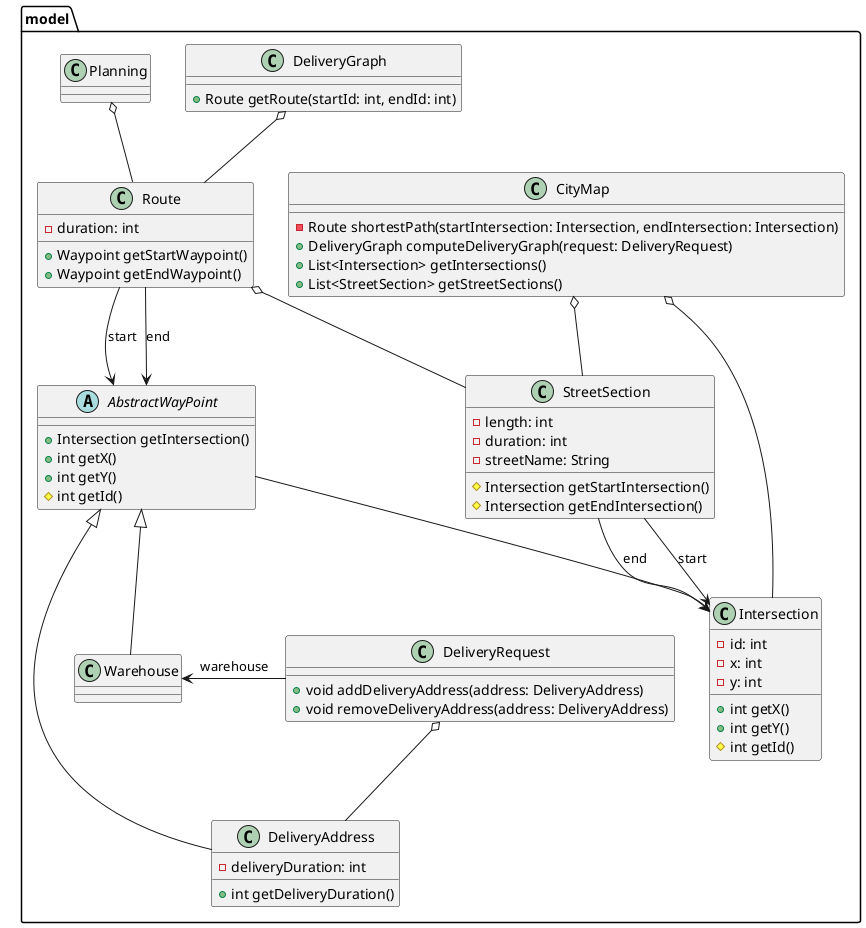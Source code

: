 @startuml

package model {
    class CityMap {
       -Route shortestPath(startIntersection: Intersection, endIntersection: Intersection)
       +DeliveryGraph computeDeliveryGraph(request: DeliveryRequest)
       +List<Intersection> getIntersections()
       +List<StreetSection> getStreetSections()
    }

    class DeliveryGraph {
        +Route getRoute(startId: int, endId: int)
    }

    class StreetSection {
        -length: int
        -duration: int
        -streetName: String
        #Intersection getStartIntersection()
        #Intersection getEndIntersection()
    }

    class Intersection {
        -id: int
        -x: int
        -y: int
        +int getX()
        +int getY()
        #int getId()
    }

    abstract class AbstractWayPoint {
        +Intersection getIntersection()
        +int getX()
        +int getY()
        #int getId()
    }

    class DeliveryAddress {
        -deliveryDuration: int
'        -deliveryIntervalStart: int
'        -deliveryIntervalEnd: int
        +int getDeliveryDuration()
    }

    class Warehouse {
    }

    class DeliveryRequest {
        +void addDeliveryAddress(address: DeliveryAddress)
        +void removeDeliveryAddress(address: DeliveryAddress)
    }

    class Planning {
    }

    class Route {
        -duration: int
        +Waypoint getStartWaypoint()
        +Waypoint getEndWaypoint()
    }

    CityMap o-- StreetSection
    CityMap o-- Intersection
    AbstractWayPoint --> Intersection
    StreetSection --> Intersection : end
    StreetSection --> Intersection : start
    Route o-- StreetSection
    Route --> AbstractWayPoint : end
    Route --> AbstractWayPoint : start
    AbstractWayPoint <|-- DeliveryAddress
    AbstractWayPoint <|-- Warehouse
    DeliveryRequest o-- DeliveryAddress
    DeliveryRequest -left-> Warehouse : warehouse
    DeliveryGraph o-- Route
    Planning o-- Route
}



@enduml
